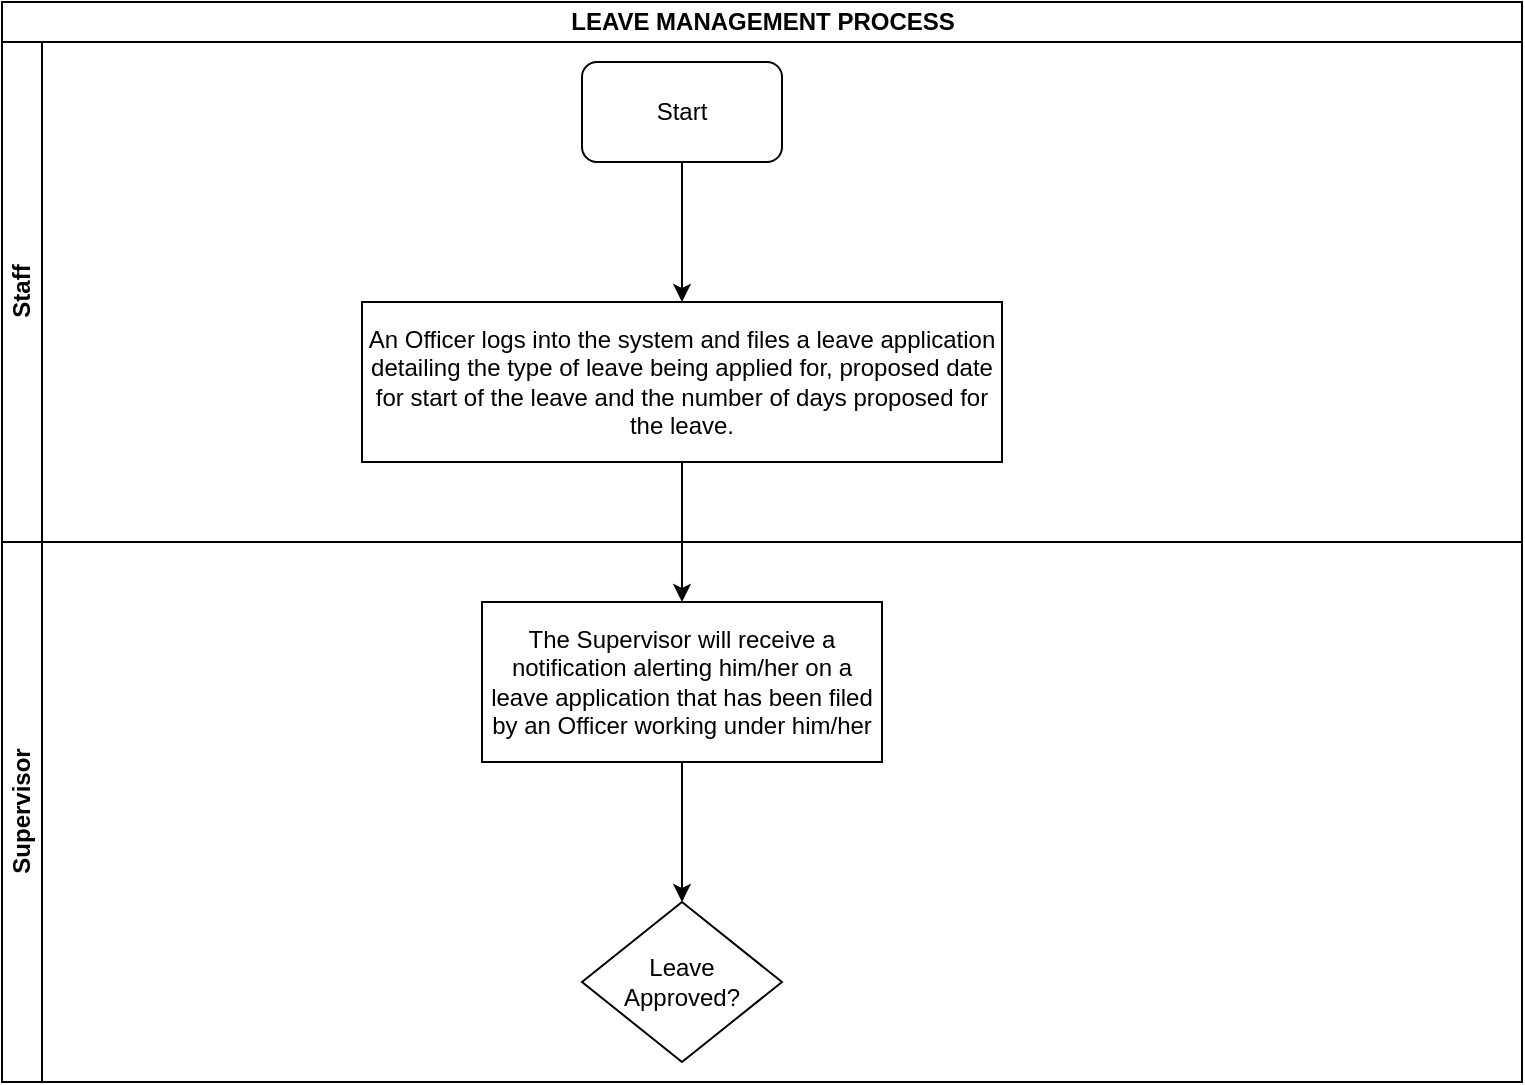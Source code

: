 <mxfile version="14.2.2" type="github">
  <diagram id="0QVj0R0pMa02MhXi8bS-" name="Page-1">
    <mxGraphModel dx="1038" dy="547" grid="1" gridSize="10" guides="1" tooltips="1" connect="1" arrows="1" fold="1" page="1" pageScale="1" pageWidth="1169" pageHeight="827" math="0" shadow="0">
      <root>
        <mxCell id="0" />
        <mxCell id="1" parent="0" />
        <mxCell id="tACZMejuWW3Y2qO-xWVl-1" value="LEAVE MANAGEMENT PROCESS" style="swimlane;html=1;childLayout=stackLayout;resizeParent=1;resizeParentMax=0;horizontal=1;startSize=20;horizontalStack=0;" vertex="1" parent="1">
          <mxGeometry x="10" y="10" width="760" height="540" as="geometry" />
        </mxCell>
        <mxCell id="tACZMejuWW3Y2qO-xWVl-2" value="Staff" style="swimlane;html=1;startSize=20;horizontal=0;" vertex="1" parent="tACZMejuWW3Y2qO-xWVl-1">
          <mxGeometry y="20" width="760" height="250" as="geometry" />
        </mxCell>
        <mxCell id="tACZMejuWW3Y2qO-xWVl-6" value="Start" style="rounded=1;whiteSpace=wrap;html=1;" vertex="1" parent="tACZMejuWW3Y2qO-xWVl-2">
          <mxGeometry x="290" y="10" width="100" height="50" as="geometry" />
        </mxCell>
        <mxCell id="tACZMejuWW3Y2qO-xWVl-9" value="An Officer logs into the system and files a leave application detailing the type of leave being applied for, proposed date for start of the leave and the number of days proposed for the leave." style="rounded=0;whiteSpace=wrap;html=1;" vertex="1" parent="tACZMejuWW3Y2qO-xWVl-2">
          <mxGeometry x="180" y="130" width="320" height="80" as="geometry" />
        </mxCell>
        <mxCell id="tACZMejuWW3Y2qO-xWVl-8" value="" style="edgeStyle=orthogonalEdgeStyle;rounded=0;orthogonalLoop=1;jettySize=auto;html=1;" edge="1" parent="tACZMejuWW3Y2qO-xWVl-2" source="tACZMejuWW3Y2qO-xWVl-6" target="tACZMejuWW3Y2qO-xWVl-9">
          <mxGeometry relative="1" as="geometry">
            <mxPoint x="340" y="135" as="targetPoint" />
          </mxGeometry>
        </mxCell>
        <mxCell id="tACZMejuWW3Y2qO-xWVl-3" value="Supervisor" style="swimlane;html=1;startSize=20;horizontal=0;" vertex="1" parent="tACZMejuWW3Y2qO-xWVl-1">
          <mxGeometry y="270" width="760" height="270" as="geometry" />
        </mxCell>
        <mxCell id="tACZMejuWW3Y2qO-xWVl-10" value="The Supervisor will receive a notification alerting him/her on a leave application that has been filed by an Officer working under him/her" style="whiteSpace=wrap;html=1;rounded=0;" vertex="1" parent="tACZMejuWW3Y2qO-xWVl-3">
          <mxGeometry x="240" y="30" width="200" height="80" as="geometry" />
        </mxCell>
        <mxCell id="tACZMejuWW3Y2qO-xWVl-12" value="&lt;div&gt;Leave&lt;/div&gt;&lt;div&gt;Approved?&lt;br&gt;&lt;/div&gt;" style="rhombus;whiteSpace=wrap;html=1;rounded=0;" vertex="1" parent="tACZMejuWW3Y2qO-xWVl-3">
          <mxGeometry x="290" y="180" width="100" height="80" as="geometry" />
        </mxCell>
        <mxCell id="tACZMejuWW3Y2qO-xWVl-13" value="" style="edgeStyle=orthogonalEdgeStyle;rounded=0;orthogonalLoop=1;jettySize=auto;html=1;" edge="1" parent="tACZMejuWW3Y2qO-xWVl-3" source="tACZMejuWW3Y2qO-xWVl-10" target="tACZMejuWW3Y2qO-xWVl-12">
          <mxGeometry relative="1" as="geometry" />
        </mxCell>
        <mxCell id="tACZMejuWW3Y2qO-xWVl-11" value="" style="edgeStyle=orthogonalEdgeStyle;rounded=0;orthogonalLoop=1;jettySize=auto;html=1;" edge="1" parent="tACZMejuWW3Y2qO-xWVl-1" source="tACZMejuWW3Y2qO-xWVl-9" target="tACZMejuWW3Y2qO-xWVl-10">
          <mxGeometry relative="1" as="geometry" />
        </mxCell>
      </root>
    </mxGraphModel>
  </diagram>
</mxfile>
